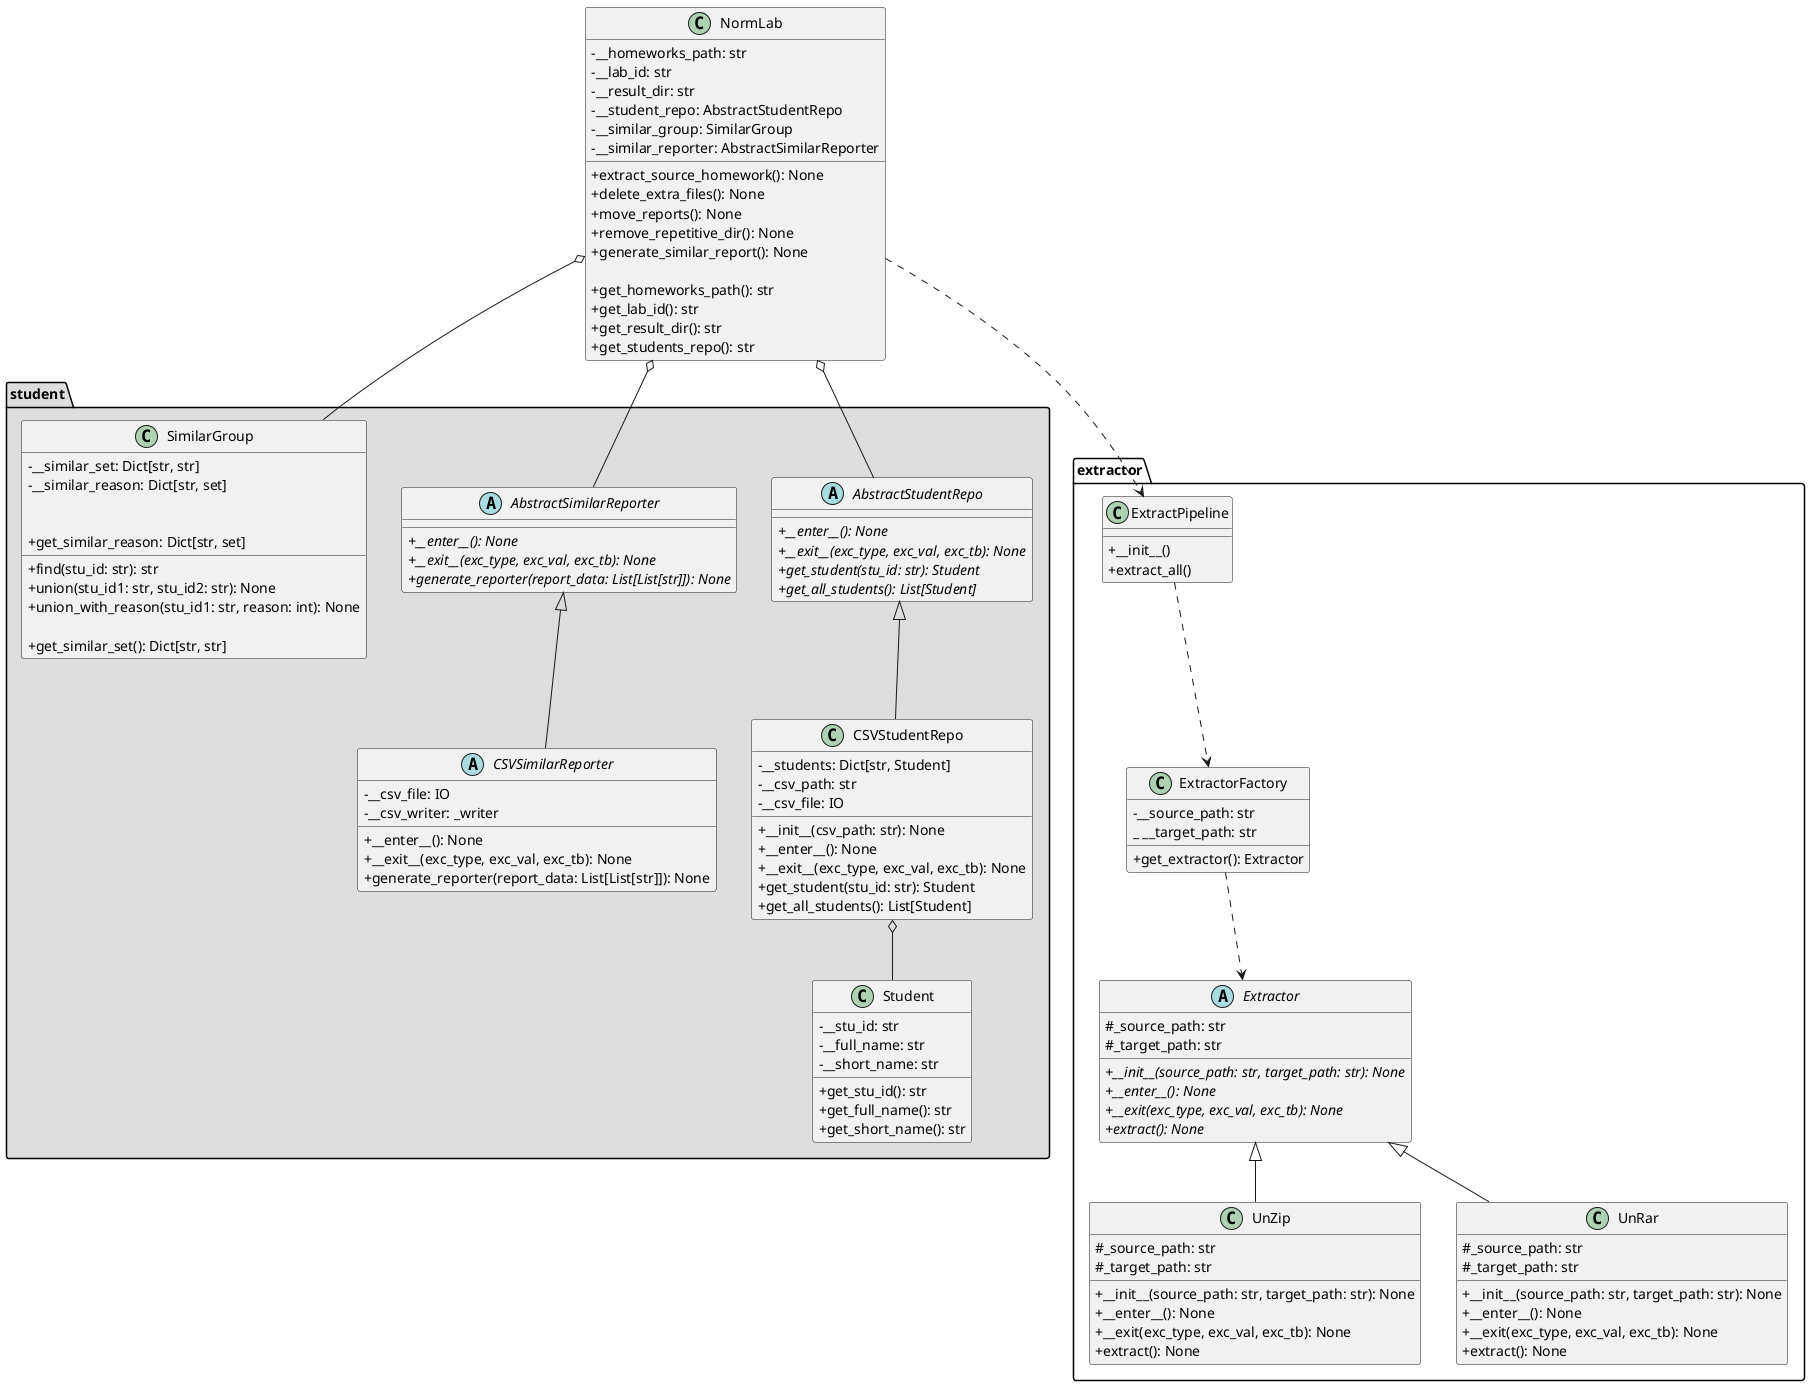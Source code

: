 @startuml main
skinparam classAttributeIconSize 0
package "student" #DDDDDD {
    class Student {
        - __stu_id: str
        - __full_name: str
        - __short_name: str

        + get_stu_id(): str
        + get_full_name(): str
        + get_short_name(): str
    }

    abstract class AbstractStudentRepo {
        + {abstract} __enter__(): None
        + {abstract} __exit__(exc_type, exc_val, exc_tb): None
        + {abstract} get_student(stu_id: str): Student
        + {abstract} get_all_students(): List[Student]
    }

    class CSVStudentRepo extends AbstractStudentRepo {
        - __students: Dict[str, Student]
        - __csv_path: str
        - __csv_file: IO

        + __init__(csv_path: str): None
        + __enter__(): None
        + __exit__(exc_type, exc_val, exc_tb): None
        + get_student(stu_id: str): Student
        + get_all_students(): List[Student]
    }

    CSVStudentRepo o-- Student

    abstract class AbstractSimilarReporter {
        + {abstract} __enter__(): None
        + {abstract} __exit__(exc_type, exc_val, exc_tb): None
        + {abstract} generate_reporter(report_data: List[List[str]]): None
    }

    abstract class CSVSimilarReporter extends AbstractSimilarReporter {
        - __csv_file: IO
        - __csv_writer: _writer
        + __enter__(): None
        + __exit__(exc_type, exc_val, exc_tb): None
        + generate_reporter(report_data: List[List[str]]): None
    }

    class SimilarGroup {
        - __similar_set: Dict[str, str]
        - __similar_reason: Dict[str, set]

        + find(stu_id: str): str
        + union(stu_id1: str, stu_id2: str): None
        + union_with_reason(stu_id1: str, reason: int): None

        + get_similar_set(): Dict[str, str]
        + get_similar_reason: Dict[str, set]
    }
}

package "extractor" {
    abstract class Extractor {
        # _source_path: str
        # _target_path: str

        + {abstract} __init__(source_path: str, target_path: str): None
        + {abstract} __enter__(): None
        + {abstract} __exit(exc_type, exc_val, exc_tb): None
        + {abstract} extract(): None
    }

    class UnZip extends Extractor {
        # _source_path: str
        # _target_path: str

        + __init__(source_path: str, target_path: str): None
        + __enter__(): None
        + __exit(exc_type, exc_val, exc_tb): None
        + extract(): None
    }

    class UnRar extends Extractor {
        # _source_path: str
        # _target_path: str

        + __init__(source_path: str, target_path: str): None
        + __enter__(): None
        + __exit(exc_type, exc_val, exc_tb): None
        + extract(): None
    }

    class ExtractorFactory {
        - __source_path: str
        _ __target_path: str
        + get_extractor(): Extractor
    }

    class ExtractPipeline {
        + __init__()
        + extract_all()
    }
}

class NormLab {
    - __homeworks_path: str
    - __lab_id: str
    - __result_dir: str
    - __student_repo: AbstractStudentRepo
    - __similar_group: SimilarGroup
    - __similar_reporter: AbstractSimilarReporter

    + extract_source_homework(): None
    + delete_extra_files(): None
    + move_reports(): None
    + remove_repetitive_dir(): None
    + generate_similar_report(): None

    + get_homeworks_path(): str
    + get_lab_id(): str
    + get_result_dir(): str
    + get_students_repo(): str
}

NormLab o-- AbstractSimilarReporter
NormLab o-- AbstractStudentRepo
NormLab o-- SimilarGroup
NormLab ..> ExtractPipeline
ExtractPipeline ..> ExtractorFactory
ExtractorFactory ..> Extractor
@enduml